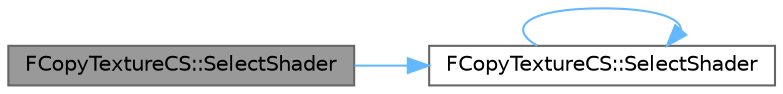 digraph "FCopyTextureCS::SelectShader"
{
 // INTERACTIVE_SVG=YES
 // LATEX_PDF_SIZE
  bgcolor="transparent";
  edge [fontname=Helvetica,fontsize=10,labelfontname=Helvetica,labelfontsize=10];
  node [fontname=Helvetica,fontsize=10,shape=box,height=0.2,width=0.4];
  rankdir="LR";
  Node1 [id="Node000001",label="FCopyTextureCS::SelectShader",height=0.2,width=0.4,color="gray40", fillcolor="grey60", style="filled", fontcolor="black",tooltip=" "];
  Node1 -> Node2 [id="edge1_Node000001_Node000002",color="steelblue1",style="solid",tooltip=" "];
  Node2 [id="Node000002",label="FCopyTextureCS::SelectShader",height=0.2,width=0.4,color="grey40", fillcolor="white", style="filled",URL="$d0/d59/classFCopyTextureCS.html#a53c4c6ecb6b5d2fa82850211250a7e18",tooltip=" "];
  Node2 -> Node2 [id="edge2_Node000002_Node000002",color="steelblue1",style="solid",tooltip=" "];
}
